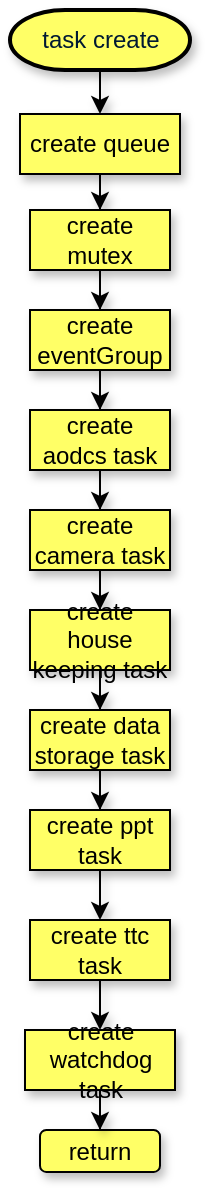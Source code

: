 <mxfile version="10.7.7" type="device"><diagram id="6a731a19-8d31-9384-78a2-239565b7b9f0" name="Page-1"><mxGraphModel dx="300" dy="124" grid="1" gridSize="10" guides="1" tooltips="1" connect="1" arrows="1" fold="1" page="1" pageScale="1" pageWidth="1169" pageHeight="827" background="#ffffff" math="0" shadow="0"><root><mxCell id="0"/><mxCell id="1" parent="0"/><mxCell id="e67cEszh_mR0Ffvwmw-z-15" style="edgeStyle=orthogonalEdgeStyle;rounded=0;orthogonalLoop=1;jettySize=auto;html=1;shadow=1;fillColor=#FFFF66;" parent="1" source="2" edge="1"><mxGeometry relative="1" as="geometry"><mxPoint x="320" y="122" as="targetPoint"/><Array as="points"/></mxGeometry></mxCell><mxCell id="2" value="task create" style="shape=mxgraph.flowchart.terminator;fillColor=#FFFF66;strokeColor=#000000;strokeWidth=2;gradientColor=none;gradientDirection=north;fontColor=#001933;fontStyle=0;html=1;shadow=1;" parent="1" vertex="1"><mxGeometry x="275" y="70" width="90" height="30" as="geometry"/></mxCell><mxCell id="e67cEszh_mR0Ffvwmw-z-19" style="edgeStyle=orthogonalEdgeStyle;rounded=0;orthogonalLoop=1;jettySize=auto;html=1;shadow=1;fillColor=#FFFF66;" parent="1" source="Jc4QaP3HR5SQV2VlgkYn-55" target="Jc4QaP3HR5SQV2VlgkYn-56" edge="1"><mxGeometry relative="1" as="geometry"/></mxCell><mxCell id="Jc4QaP3HR5SQV2VlgkYn-55" value="create queue" style="rounded=0;whiteSpace=wrap;html=1;fillColor=#FFFF66;shadow=1;" parent="1" vertex="1"><mxGeometry x="280" y="122" width="80" height="30" as="geometry"/></mxCell><mxCell id="dFqOWf19udOeVYrBhkVx-74" style="edgeStyle=orthogonalEdgeStyle;rounded=0;orthogonalLoop=1;jettySize=auto;html=1;shadow=1;fillColor=#FFFF66;" parent="1" source="Jc4QaP3HR5SQV2VlgkYn-56" target="dFqOWf19udOeVYrBhkVx-69" edge="1"><mxGeometry relative="1" as="geometry"/></mxCell><mxCell id="Jc4QaP3HR5SQV2VlgkYn-56" value="create mutex" style="rounded=0;whiteSpace=wrap;html=1;fillColor=#FFFF66;shadow=1;" parent="1" vertex="1"><mxGeometry x="285" y="170" width="70" height="30" as="geometry"/></mxCell><mxCell id="dFqOWf19udOeVYrBhkVx-55" value="&lt;span&gt;return&lt;/span&gt;" style="rounded=1;whiteSpace=wrap;html=1;fillColor=#FFFF66;shadow=1;" parent="1" vertex="1"><mxGeometry x="290" y="630" width="60" height="21" as="geometry"/></mxCell><mxCell id="e67cEszh_mR0Ffvwmw-z-20" style="edgeStyle=orthogonalEdgeStyle;rounded=0;orthogonalLoop=1;jettySize=auto;html=1;entryX=0.5;entryY=0;entryDx=0;entryDy=0;shadow=1;fillColor=#FFFF66;" parent="1" source="dFqOWf19udOeVYrBhkVx-69" target="e67cEszh_mR0Ffvwmw-z-2" edge="1"><mxGeometry relative="1" as="geometry"/></mxCell><mxCell id="dFqOWf19udOeVYrBhkVx-69" value="create eventGroup&lt;br&gt;" style="rounded=0;whiteSpace=wrap;html=1;fillColor=#FFFF66;shadow=1;" parent="1" vertex="1"><mxGeometry x="285" y="220" width="70" height="30" as="geometry"/></mxCell><mxCell id="e67cEszh_mR0Ffvwmw-z-6" value="" style="edgeStyle=orthogonalEdgeStyle;rounded=0;orthogonalLoop=1;jettySize=auto;html=1;shadow=1;fillColor=#FFFF66;" parent="1" source="e67cEszh_mR0Ffvwmw-z-2" target="e67cEszh_mR0Ffvwmw-z-5" edge="1"><mxGeometry relative="1" as="geometry"/></mxCell><mxCell id="e67cEszh_mR0Ffvwmw-z-2" value="create &lt;br&gt;aodcs task&lt;br&gt;" style="rounded=0;whiteSpace=wrap;html=1;fillColor=#FFFF66;shadow=1;" parent="1" vertex="1"><mxGeometry x="285" y="270" width="70" height="30" as="geometry"/></mxCell><mxCell id="e67cEszh_mR0Ffvwmw-z-24" style="edgeStyle=orthogonalEdgeStyle;rounded=0;orthogonalLoop=1;jettySize=auto;html=1;entryX=0.5;entryY=0;entryDx=0;entryDy=0;shadow=1;fillColor=#FFFF66;" parent="1" source="e67cEszh_mR0Ffvwmw-z-5" target="e67cEszh_mR0Ffvwmw-z-8" edge="1"><mxGeometry relative="1" as="geometry"/></mxCell><mxCell id="e67cEszh_mR0Ffvwmw-z-5" value="create camera task&lt;br&gt;" style="rounded=0;whiteSpace=wrap;html=1;fillColor=#FFFF66;shadow=1;" parent="1" vertex="1"><mxGeometry x="285" y="320" width="70" height="30" as="geometry"/></mxCell><mxCell id="e67cEszh_mR0Ffvwmw-z-25" style="edgeStyle=orthogonalEdgeStyle;rounded=0;orthogonalLoop=1;jettySize=auto;html=1;entryX=0.5;entryY=0;entryDx=0;entryDy=0;shadow=1;fillColor=#FFFF66;" parent="1" source="e67cEszh_mR0Ffvwmw-z-8" target="e67cEszh_mR0Ffvwmw-z-9" edge="1"><mxGeometry relative="1" as="geometry"/></mxCell><mxCell id="e67cEszh_mR0Ffvwmw-z-8" value="create house keeping task&lt;br&gt;" style="rounded=0;whiteSpace=wrap;html=1;fillColor=#FFFF66;shadow=1;" parent="1" vertex="1"><mxGeometry x="285" y="370" width="70" height="30" as="geometry"/></mxCell><mxCell id="e67cEszh_mR0Ffvwmw-z-30" style="edgeStyle=orthogonalEdgeStyle;rounded=0;orthogonalLoop=1;jettySize=auto;html=1;entryX=0.5;entryY=0;entryDx=0;entryDy=0;shadow=1;fillColor=#FFFF66;" parent="1" source="e67cEszh_mR0Ffvwmw-z-9" target="e67cEszh_mR0Ffvwmw-z-10" edge="1"><mxGeometry relative="1" as="geometry"/></mxCell><mxCell id="e67cEszh_mR0Ffvwmw-z-9" value="create data storage task&lt;br&gt;" style="rounded=0;whiteSpace=wrap;html=1;fillColor=#FFFF66;shadow=1;" parent="1" vertex="1"><mxGeometry x="285" y="420" width="70" height="30" as="geometry"/></mxCell><mxCell id="e67cEszh_mR0Ffvwmw-z-31" style="edgeStyle=orthogonalEdgeStyle;rounded=0;orthogonalLoop=1;jettySize=auto;html=1;entryX=0.5;entryY=0;entryDx=0;entryDy=0;shadow=1;fillColor=#FFFF66;" parent="1" source="e67cEszh_mR0Ffvwmw-z-10" target="e67cEszh_mR0Ffvwmw-z-11" edge="1"><mxGeometry relative="1" as="geometry"/></mxCell><mxCell id="e67cEszh_mR0Ffvwmw-z-10" value="create ppt task&lt;br&gt;" style="rounded=0;whiteSpace=wrap;html=1;fillColor=#FFFF66;shadow=1;" parent="1" vertex="1"><mxGeometry x="285" y="470" width="70" height="30" as="geometry"/></mxCell><mxCell id="e67cEszh_mR0Ffvwmw-z-28" style="edgeStyle=orthogonalEdgeStyle;rounded=0;orthogonalLoop=1;jettySize=auto;html=1;entryX=0.5;entryY=0;entryDx=0;entryDy=0;shadow=1;fillColor=#FFFF66;" parent="1" source="e67cEszh_mR0Ffvwmw-z-11" target="e67cEszh_mR0Ffvwmw-z-12" edge="1"><mxGeometry relative="1" as="geometry"/></mxCell><mxCell id="e67cEszh_mR0Ffvwmw-z-11" value="create ttc task&lt;br&gt;" style="rounded=0;whiteSpace=wrap;html=1;fillColor=#FFFF66;shadow=1;" parent="1" vertex="1"><mxGeometry x="285" y="525" width="70" height="30" as="geometry"/></mxCell><mxCell id="e67cEszh_mR0Ffvwmw-z-29" style="edgeStyle=orthogonalEdgeStyle;rounded=0;orthogonalLoop=1;jettySize=auto;html=1;entryX=0.5;entryY=0;entryDx=0;entryDy=0;shadow=1;fillColor=#FFFF66;" parent="1" source="e67cEszh_mR0Ffvwmw-z-12" target="dFqOWf19udOeVYrBhkVx-55" edge="1"><mxGeometry relative="1" as="geometry"/></mxCell><mxCell id="e67cEszh_mR0Ffvwmw-z-12" value="create watchdog task&lt;br&gt;" style="rounded=0;whiteSpace=wrap;html=1;fillColor=#FFFF66;shadow=1;" parent="1" vertex="1"><mxGeometry x="282.5" y="580" width="75" height="30" as="geometry"/></mxCell></root></mxGraphModel></diagram></mxfile>